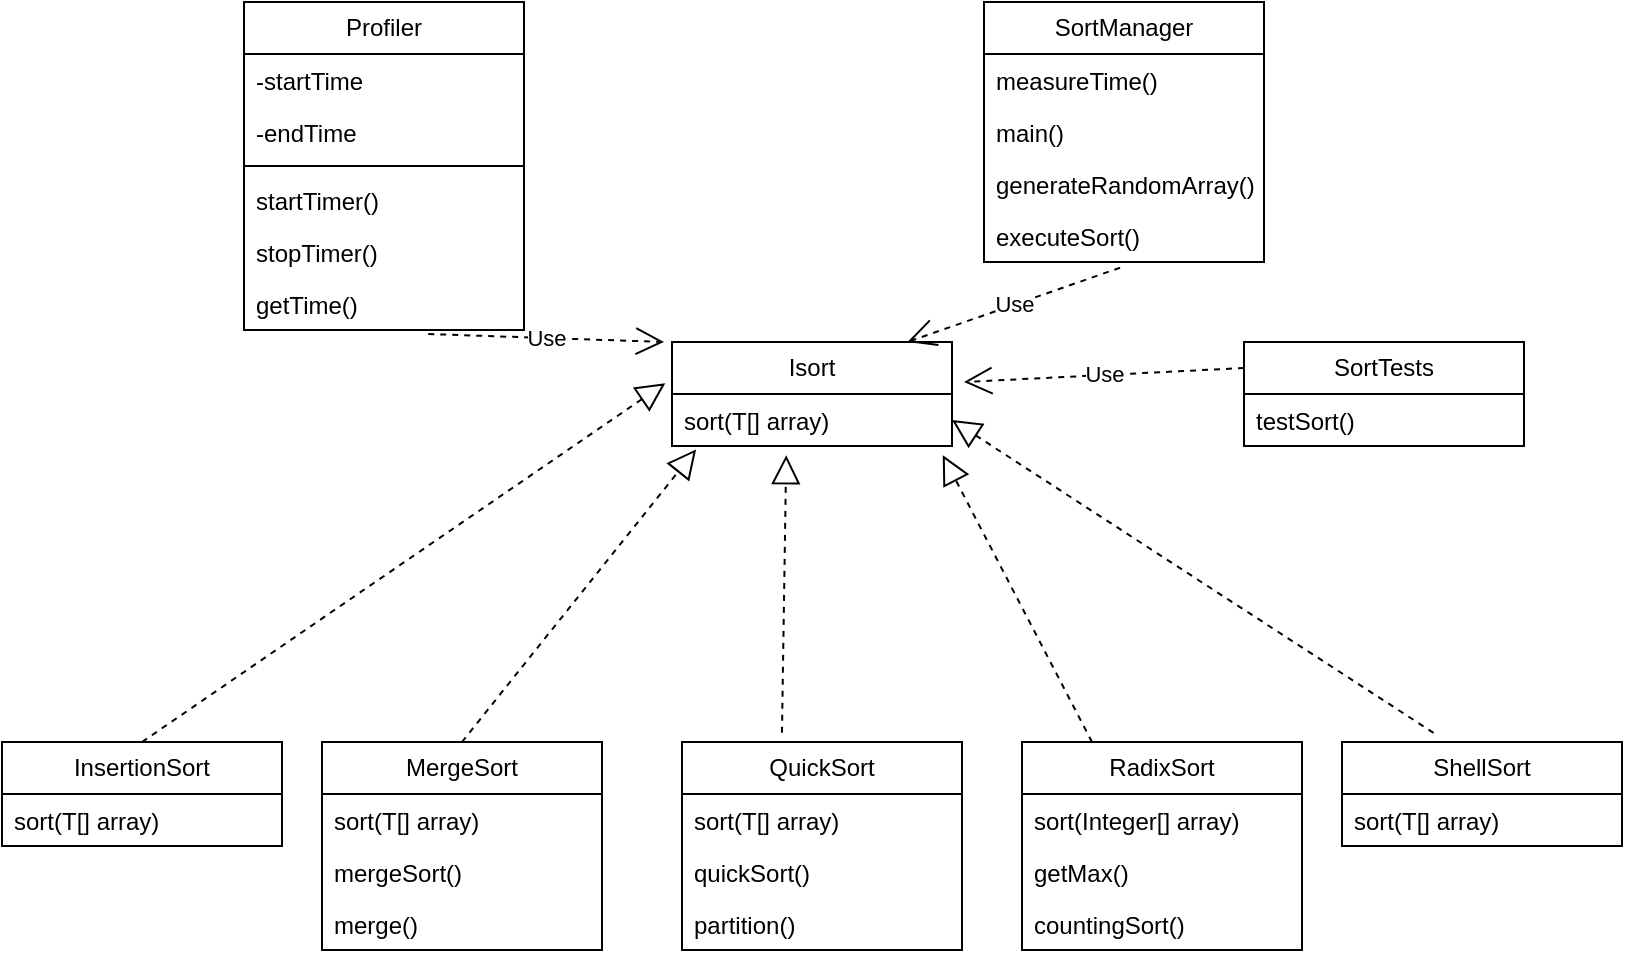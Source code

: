 <mxfile version="24.7.5">
  <diagram name="Página-1" id="txfjiQ5ImsRMTjLnq5LW">
    <mxGraphModel dx="1160" dy="785" grid="1" gridSize="10" guides="1" tooltips="1" connect="1" arrows="1" fold="1" page="1" pageScale="1" pageWidth="827" pageHeight="1169" math="0" shadow="0">
      <root>
        <mxCell id="0" />
        <mxCell id="1" parent="0" />
        <mxCell id="gjnBkRrCsBpbkHh6pPHK-1" value="Isort" style="swimlane;fontStyle=0;childLayout=stackLayout;horizontal=1;startSize=26;fillColor=none;horizontalStack=0;resizeParent=1;resizeParentMax=0;resizeLast=0;collapsible=1;marginBottom=0;whiteSpace=wrap;html=1;" parent="1" vertex="1">
          <mxGeometry x="344" y="200" width="140" height="52" as="geometry" />
        </mxCell>
        <mxCell id="gjnBkRrCsBpbkHh6pPHK-2" value="sort(T[] array)" style="text;strokeColor=none;fillColor=none;align=left;verticalAlign=top;spacingLeft=4;spacingRight=4;overflow=hidden;rotatable=0;points=[[0,0.5],[1,0.5]];portConstraint=eastwest;whiteSpace=wrap;html=1;" parent="gjnBkRrCsBpbkHh6pPHK-1" vertex="1">
          <mxGeometry y="26" width="140" height="26" as="geometry" />
        </mxCell>
        <mxCell id="gjnBkRrCsBpbkHh6pPHK-5" value="InsertionSort" style="swimlane;fontStyle=0;childLayout=stackLayout;horizontal=1;startSize=26;fillColor=none;horizontalStack=0;resizeParent=1;resizeParentMax=0;resizeLast=0;collapsible=1;marginBottom=0;whiteSpace=wrap;html=1;" parent="1" vertex="1">
          <mxGeometry x="9" y="400" width="140" height="52" as="geometry" />
        </mxCell>
        <mxCell id="gjnBkRrCsBpbkHh6pPHK-6" value="sort(T[] array)" style="text;strokeColor=none;fillColor=none;align=left;verticalAlign=top;spacingLeft=4;spacingRight=4;overflow=hidden;rotatable=0;points=[[0,0.5],[1,0.5]];portConstraint=eastwest;whiteSpace=wrap;html=1;" parent="gjnBkRrCsBpbkHh6pPHK-5" vertex="1">
          <mxGeometry y="26" width="140" height="26" as="geometry" />
        </mxCell>
        <mxCell id="gjnBkRrCsBpbkHh6pPHK-9" value="MergeSort" style="swimlane;fontStyle=0;childLayout=stackLayout;horizontal=1;startSize=26;fillColor=none;horizontalStack=0;resizeParent=1;resizeParentMax=0;resizeLast=0;collapsible=1;marginBottom=0;whiteSpace=wrap;html=1;" parent="1" vertex="1">
          <mxGeometry x="169" y="400" width="140" height="104" as="geometry" />
        </mxCell>
        <mxCell id="gjnBkRrCsBpbkHh6pPHK-10" value="sort(T[] array)" style="text;strokeColor=none;fillColor=none;align=left;verticalAlign=top;spacingLeft=4;spacingRight=4;overflow=hidden;rotatable=0;points=[[0,0.5],[1,0.5]];portConstraint=eastwest;whiteSpace=wrap;html=1;" parent="gjnBkRrCsBpbkHh6pPHK-9" vertex="1">
          <mxGeometry y="26" width="140" height="26" as="geometry" />
        </mxCell>
        <mxCell id="gjnBkRrCsBpbkHh6pPHK-11" value="mergeSort()" style="text;strokeColor=none;fillColor=none;align=left;verticalAlign=top;spacingLeft=4;spacingRight=4;overflow=hidden;rotatable=0;points=[[0,0.5],[1,0.5]];portConstraint=eastwest;whiteSpace=wrap;html=1;" parent="gjnBkRrCsBpbkHh6pPHK-9" vertex="1">
          <mxGeometry y="52" width="140" height="26" as="geometry" />
        </mxCell>
        <mxCell id="gjnBkRrCsBpbkHh6pPHK-12" value="merge()" style="text;strokeColor=none;fillColor=none;align=left;verticalAlign=top;spacingLeft=4;spacingRight=4;overflow=hidden;rotatable=0;points=[[0,0.5],[1,0.5]];portConstraint=eastwest;whiteSpace=wrap;html=1;" parent="gjnBkRrCsBpbkHh6pPHK-9" vertex="1">
          <mxGeometry y="78" width="140" height="26" as="geometry" />
        </mxCell>
        <mxCell id="gjnBkRrCsBpbkHh6pPHK-13" value="QuickSort" style="swimlane;fontStyle=0;childLayout=stackLayout;horizontal=1;startSize=26;fillColor=none;horizontalStack=0;resizeParent=1;resizeParentMax=0;resizeLast=0;collapsible=1;marginBottom=0;whiteSpace=wrap;html=1;" parent="1" vertex="1">
          <mxGeometry x="349" y="400" width="140" height="104" as="geometry" />
        </mxCell>
        <mxCell id="gjnBkRrCsBpbkHh6pPHK-14" value="sort(T[] array)" style="text;strokeColor=none;fillColor=none;align=left;verticalAlign=top;spacingLeft=4;spacingRight=4;overflow=hidden;rotatable=0;points=[[0,0.5],[1,0.5]];portConstraint=eastwest;whiteSpace=wrap;html=1;" parent="gjnBkRrCsBpbkHh6pPHK-13" vertex="1">
          <mxGeometry y="26" width="140" height="26" as="geometry" />
        </mxCell>
        <mxCell id="gjnBkRrCsBpbkHh6pPHK-15" value="quickSort()" style="text;strokeColor=none;fillColor=none;align=left;verticalAlign=top;spacingLeft=4;spacingRight=4;overflow=hidden;rotatable=0;points=[[0,0.5],[1,0.5]];portConstraint=eastwest;whiteSpace=wrap;html=1;" parent="gjnBkRrCsBpbkHh6pPHK-13" vertex="1">
          <mxGeometry y="52" width="140" height="26" as="geometry" />
        </mxCell>
        <mxCell id="gjnBkRrCsBpbkHh6pPHK-16" value="partition()" style="text;strokeColor=none;fillColor=none;align=left;verticalAlign=top;spacingLeft=4;spacingRight=4;overflow=hidden;rotatable=0;points=[[0,0.5],[1,0.5]];portConstraint=eastwest;whiteSpace=wrap;html=1;" parent="gjnBkRrCsBpbkHh6pPHK-13" vertex="1">
          <mxGeometry y="78" width="140" height="26" as="geometry" />
        </mxCell>
        <mxCell id="gjnBkRrCsBpbkHh6pPHK-17" value="RadixSort" style="swimlane;fontStyle=0;childLayout=stackLayout;horizontal=1;startSize=26;fillColor=none;horizontalStack=0;resizeParent=1;resizeParentMax=0;resizeLast=0;collapsible=1;marginBottom=0;whiteSpace=wrap;html=1;" parent="1" vertex="1">
          <mxGeometry x="519" y="400" width="140" height="104" as="geometry" />
        </mxCell>
        <mxCell id="gjnBkRrCsBpbkHh6pPHK-18" value="sort(Integer[] array)" style="text;strokeColor=none;fillColor=none;align=left;verticalAlign=top;spacingLeft=4;spacingRight=4;overflow=hidden;rotatable=0;points=[[0,0.5],[1,0.5]];portConstraint=eastwest;whiteSpace=wrap;html=1;" parent="gjnBkRrCsBpbkHh6pPHK-17" vertex="1">
          <mxGeometry y="26" width="140" height="26" as="geometry" />
        </mxCell>
        <mxCell id="gjnBkRrCsBpbkHh6pPHK-19" value="getMax()" style="text;strokeColor=none;fillColor=none;align=left;verticalAlign=top;spacingLeft=4;spacingRight=4;overflow=hidden;rotatable=0;points=[[0,0.5],[1,0.5]];portConstraint=eastwest;whiteSpace=wrap;html=1;" parent="gjnBkRrCsBpbkHh6pPHK-17" vertex="1">
          <mxGeometry y="52" width="140" height="26" as="geometry" />
        </mxCell>
        <mxCell id="gjnBkRrCsBpbkHh6pPHK-20" value="countingSort()" style="text;strokeColor=none;fillColor=none;align=left;verticalAlign=top;spacingLeft=4;spacingRight=4;overflow=hidden;rotatable=0;points=[[0,0.5],[1,0.5]];portConstraint=eastwest;whiteSpace=wrap;html=1;" parent="gjnBkRrCsBpbkHh6pPHK-17" vertex="1">
          <mxGeometry y="78" width="140" height="26" as="geometry" />
        </mxCell>
        <mxCell id="gjnBkRrCsBpbkHh6pPHK-21" value="SortManager" style="swimlane;fontStyle=0;childLayout=stackLayout;horizontal=1;startSize=26;fillColor=none;horizontalStack=0;resizeParent=1;resizeParentMax=0;resizeLast=0;collapsible=1;marginBottom=0;whiteSpace=wrap;html=1;" parent="1" vertex="1">
          <mxGeometry x="500" y="30" width="140" height="130" as="geometry" />
        </mxCell>
        <mxCell id="gjnBkRrCsBpbkHh6pPHK-22" value="measureTime()" style="text;strokeColor=none;fillColor=none;align=left;verticalAlign=top;spacingLeft=4;spacingRight=4;overflow=hidden;rotatable=0;points=[[0,0.5],[1,0.5]];portConstraint=eastwest;whiteSpace=wrap;html=1;" parent="gjnBkRrCsBpbkHh6pPHK-21" vertex="1">
          <mxGeometry y="26" width="140" height="26" as="geometry" />
        </mxCell>
        <mxCell id="gjnBkRrCsBpbkHh6pPHK-23" value="main()" style="text;strokeColor=none;fillColor=none;align=left;verticalAlign=top;spacingLeft=4;spacingRight=4;overflow=hidden;rotatable=0;points=[[0,0.5],[1,0.5]];portConstraint=eastwest;whiteSpace=wrap;html=1;" parent="gjnBkRrCsBpbkHh6pPHK-21" vertex="1">
          <mxGeometry y="52" width="140" height="26" as="geometry" />
        </mxCell>
        <mxCell id="0GIWBixbgS0GdCkK5f3C-1" value="generateRandomArray()" style="text;strokeColor=none;fillColor=none;align=left;verticalAlign=top;spacingLeft=4;spacingRight=4;overflow=hidden;rotatable=0;points=[[0,0.5],[1,0.5]];portConstraint=eastwest;whiteSpace=wrap;html=1;" parent="gjnBkRrCsBpbkHh6pPHK-21" vertex="1">
          <mxGeometry y="78" width="140" height="26" as="geometry" />
        </mxCell>
        <mxCell id="gjnBkRrCsBpbkHh6pPHK-38" value="executeSort()" style="text;strokeColor=none;fillColor=none;align=left;verticalAlign=top;spacingLeft=4;spacingRight=4;overflow=hidden;rotatable=0;points=[[0,0.5],[1,0.5]];portConstraint=eastwest;whiteSpace=wrap;html=1;" parent="gjnBkRrCsBpbkHh6pPHK-21" vertex="1">
          <mxGeometry y="104" width="140" height="26" as="geometry" />
        </mxCell>
        <mxCell id="gjnBkRrCsBpbkHh6pPHK-25" value="ShellSort" style="swimlane;fontStyle=0;childLayout=stackLayout;horizontal=1;startSize=26;fillColor=none;horizontalStack=0;resizeParent=1;resizeParentMax=0;resizeLast=0;collapsible=1;marginBottom=0;whiteSpace=wrap;html=1;" parent="1" vertex="1">
          <mxGeometry x="679" y="400" width="140" height="52" as="geometry" />
        </mxCell>
        <mxCell id="gjnBkRrCsBpbkHh6pPHK-26" value="sort(T[] array)" style="text;strokeColor=none;fillColor=none;align=left;verticalAlign=top;spacingLeft=4;spacingRight=4;overflow=hidden;rotatable=0;points=[[0,0.5],[1,0.5]];portConstraint=eastwest;whiteSpace=wrap;html=1;" parent="gjnBkRrCsBpbkHh6pPHK-25" vertex="1">
          <mxGeometry y="26" width="140" height="26" as="geometry" />
        </mxCell>
        <mxCell id="gjnBkRrCsBpbkHh6pPHK-29" value="Profiler" style="swimlane;fontStyle=0;childLayout=stackLayout;horizontal=1;startSize=26;fillColor=none;horizontalStack=0;resizeParent=1;resizeParentMax=0;resizeLast=0;collapsible=1;marginBottom=0;whiteSpace=wrap;html=1;" parent="1" vertex="1">
          <mxGeometry x="130" y="30" width="140" height="164" as="geometry" />
        </mxCell>
        <mxCell id="pov19DuBQ3AmbAwOWvhf-2" value="-startTime" style="text;strokeColor=none;fillColor=none;align=left;verticalAlign=top;spacingLeft=4;spacingRight=4;overflow=hidden;rotatable=0;points=[[0,0.5],[1,0.5]];portConstraint=eastwest;whiteSpace=wrap;html=1;" vertex="1" parent="gjnBkRrCsBpbkHh6pPHK-29">
          <mxGeometry y="26" width="140" height="26" as="geometry" />
        </mxCell>
        <mxCell id="pov19DuBQ3AmbAwOWvhf-3" value="-endTime" style="text;strokeColor=none;fillColor=none;align=left;verticalAlign=top;spacingLeft=4;spacingRight=4;overflow=hidden;rotatable=0;points=[[0,0.5],[1,0.5]];portConstraint=eastwest;whiteSpace=wrap;html=1;" vertex="1" parent="gjnBkRrCsBpbkHh6pPHK-29">
          <mxGeometry y="52" width="140" height="26" as="geometry" />
        </mxCell>
        <mxCell id="pov19DuBQ3AmbAwOWvhf-1" value="" style="line;strokeWidth=1;fillColor=none;align=left;verticalAlign=middle;spacingTop=-1;spacingLeft=3;spacingRight=3;rotatable=0;labelPosition=right;points=[];portConstraint=eastwest;strokeColor=inherit;" vertex="1" parent="gjnBkRrCsBpbkHh6pPHK-29">
          <mxGeometry y="78" width="140" height="8" as="geometry" />
        </mxCell>
        <mxCell id="gjnBkRrCsBpbkHh6pPHK-30" value="startTimer()" style="text;strokeColor=none;fillColor=none;align=left;verticalAlign=top;spacingLeft=4;spacingRight=4;overflow=hidden;rotatable=0;points=[[0,0.5],[1,0.5]];portConstraint=eastwest;whiteSpace=wrap;html=1;" parent="gjnBkRrCsBpbkHh6pPHK-29" vertex="1">
          <mxGeometry y="86" width="140" height="26" as="geometry" />
        </mxCell>
        <mxCell id="gjnBkRrCsBpbkHh6pPHK-31" value="stopTimer()" style="text;strokeColor=none;fillColor=none;align=left;verticalAlign=top;spacingLeft=4;spacingRight=4;overflow=hidden;rotatable=0;points=[[0,0.5],[1,0.5]];portConstraint=eastwest;whiteSpace=wrap;html=1;" parent="gjnBkRrCsBpbkHh6pPHK-29" vertex="1">
          <mxGeometry y="112" width="140" height="26" as="geometry" />
        </mxCell>
        <mxCell id="gjnBkRrCsBpbkHh6pPHK-32" value="getTime()" style="text;strokeColor=none;fillColor=none;align=left;verticalAlign=top;spacingLeft=4;spacingRight=4;overflow=hidden;rotatable=0;points=[[0,0.5],[1,0.5]];portConstraint=eastwest;whiteSpace=wrap;html=1;" parent="gjnBkRrCsBpbkHh6pPHK-29" vertex="1">
          <mxGeometry y="138" width="140" height="26" as="geometry" />
        </mxCell>
        <mxCell id="gjnBkRrCsBpbkHh6pPHK-33" value="" style="endArrow=block;dashed=1;endFill=0;endSize=12;html=1;rounded=0;exitX=0.5;exitY=0;exitDx=0;exitDy=0;entryX=-0.024;entryY=-0.209;entryDx=0;entryDy=0;entryPerimeter=0;" parent="1" source="gjnBkRrCsBpbkHh6pPHK-5" target="gjnBkRrCsBpbkHh6pPHK-2" edge="1">
          <mxGeometry width="160" relative="1" as="geometry">
            <mxPoint x="330" y="420" as="sourcePoint" />
            <mxPoint x="490" y="420" as="targetPoint" />
          </mxGeometry>
        </mxCell>
        <mxCell id="gjnBkRrCsBpbkHh6pPHK-34" value="" style="endArrow=block;dashed=1;endFill=0;endSize=12;html=1;rounded=0;exitX=0.5;exitY=0;exitDx=0;exitDy=0;entryX=0.086;entryY=1.066;entryDx=0;entryDy=0;entryPerimeter=0;" parent="1" source="gjnBkRrCsBpbkHh6pPHK-9" target="gjnBkRrCsBpbkHh6pPHK-2" edge="1">
          <mxGeometry width="160" relative="1" as="geometry">
            <mxPoint x="90" y="230" as="sourcePoint" />
            <mxPoint x="351" y="111" as="targetPoint" />
          </mxGeometry>
        </mxCell>
        <mxCell id="gjnBkRrCsBpbkHh6pPHK-35" value="" style="endArrow=block;dashed=1;endFill=0;endSize=12;html=1;rounded=0;entryX=0.408;entryY=1.176;entryDx=0;entryDy=0;entryPerimeter=0;exitX=0.357;exitY=-0.044;exitDx=0;exitDy=0;exitPerimeter=0;" parent="1" source="gjnBkRrCsBpbkHh6pPHK-13" target="gjnBkRrCsBpbkHh6pPHK-2" edge="1">
          <mxGeometry width="160" relative="1" as="geometry">
            <mxPoint x="330" y="420" as="sourcePoint" />
            <mxPoint x="490" y="420" as="targetPoint" />
          </mxGeometry>
        </mxCell>
        <mxCell id="gjnBkRrCsBpbkHh6pPHK-36" value="" style="endArrow=block;dashed=1;endFill=0;endSize=12;html=1;rounded=0;entryX=0.967;entryY=1.176;entryDx=0;entryDy=0;entryPerimeter=0;exitX=0.25;exitY=0;exitDx=0;exitDy=0;" parent="1" source="gjnBkRrCsBpbkHh6pPHK-17" target="gjnBkRrCsBpbkHh6pPHK-2" edge="1">
          <mxGeometry width="160" relative="1" as="geometry">
            <mxPoint x="330" y="420" as="sourcePoint" />
            <mxPoint x="490" y="420" as="targetPoint" />
          </mxGeometry>
        </mxCell>
        <mxCell id="gjnBkRrCsBpbkHh6pPHK-37" value="" style="endArrow=block;dashed=1;endFill=0;endSize=12;html=1;rounded=0;entryX=1;entryY=0.5;entryDx=0;entryDy=0;exitX=0.327;exitY=-0.088;exitDx=0;exitDy=0;exitPerimeter=0;" parent="1" source="gjnBkRrCsBpbkHh6pPHK-25" target="gjnBkRrCsBpbkHh6pPHK-2" edge="1">
          <mxGeometry width="160" relative="1" as="geometry">
            <mxPoint x="330" y="420" as="sourcePoint" />
            <mxPoint x="490" y="420" as="targetPoint" />
          </mxGeometry>
        </mxCell>
        <mxCell id="gjnBkRrCsBpbkHh6pPHK-39" value="Use" style="endArrow=open;endSize=12;dashed=1;html=1;rounded=0;exitX=0.486;exitY=1.11;exitDx=0;exitDy=0;exitPerimeter=0;entryX=0.841;entryY=0;entryDx=0;entryDy=0;entryPerimeter=0;" parent="1" source="gjnBkRrCsBpbkHh6pPHK-38" target="gjnBkRrCsBpbkHh6pPHK-1" edge="1">
          <mxGeometry width="160" relative="1" as="geometry">
            <mxPoint x="330" y="420" as="sourcePoint" />
            <mxPoint x="490" y="420" as="targetPoint" />
          </mxGeometry>
        </mxCell>
        <mxCell id="gjnBkRrCsBpbkHh6pPHK-40" value="Use" style="endArrow=open;endSize=12;dashed=1;html=1;rounded=0;exitX=0.658;exitY=1.077;exitDx=0;exitDy=0;exitPerimeter=0;" parent="1" source="gjnBkRrCsBpbkHh6pPHK-32" edge="1">
          <mxGeometry width="160" relative="1" as="geometry">
            <mxPoint x="578" y="147" as="sourcePoint" />
            <mxPoint x="340" y="200" as="targetPoint" />
          </mxGeometry>
        </mxCell>
        <mxCell id="gjnBkRrCsBpbkHh6pPHK-41" value="SortTests" style="swimlane;fontStyle=0;childLayout=stackLayout;horizontal=1;startSize=26;fillColor=none;horizontalStack=0;resizeParent=1;resizeParentMax=0;resizeLast=0;collapsible=1;marginBottom=0;whiteSpace=wrap;html=1;" parent="1" vertex="1">
          <mxGeometry x="630" y="200" width="140" height="52" as="geometry" />
        </mxCell>
        <mxCell id="gjnBkRrCsBpbkHh6pPHK-42" value="testSort()" style="text;strokeColor=none;fillColor=none;align=left;verticalAlign=top;spacingLeft=4;spacingRight=4;overflow=hidden;rotatable=0;points=[[0,0.5],[1,0.5]];portConstraint=eastwest;whiteSpace=wrap;html=1;" parent="gjnBkRrCsBpbkHh6pPHK-41" vertex="1">
          <mxGeometry y="26" width="140" height="26" as="geometry" />
        </mxCell>
        <mxCell id="gjnBkRrCsBpbkHh6pPHK-45" value="Use" style="endArrow=open;endSize=12;dashed=1;html=1;rounded=0;exitX=0;exitY=0.25;exitDx=0;exitDy=0;" parent="1" source="gjnBkRrCsBpbkHh6pPHK-41" edge="1">
          <mxGeometry width="160" relative="1" as="geometry">
            <mxPoint x="588" y="157" as="sourcePoint" />
            <mxPoint x="490" y="220" as="targetPoint" />
          </mxGeometry>
        </mxCell>
      </root>
    </mxGraphModel>
  </diagram>
</mxfile>
